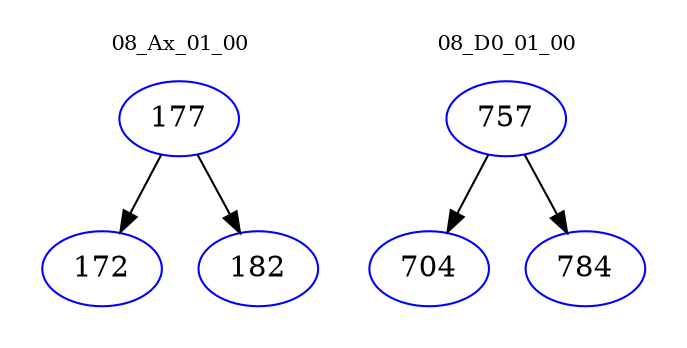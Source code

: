 digraph{
subgraph cluster_0 {
color = white
label = "08_Ax_01_00";
fontsize=10;
T0_177 [label="177", color="blue"]
T0_177 -> T0_172 [color="black"]
T0_172 [label="172", color="blue"]
T0_177 -> T0_182 [color="black"]
T0_182 [label="182", color="blue"]
}
subgraph cluster_1 {
color = white
label = "08_D0_01_00";
fontsize=10;
T1_757 [label="757", color="blue"]
T1_757 -> T1_704 [color="black"]
T1_704 [label="704", color="blue"]
T1_757 -> T1_784 [color="black"]
T1_784 [label="784", color="blue"]
}
}
